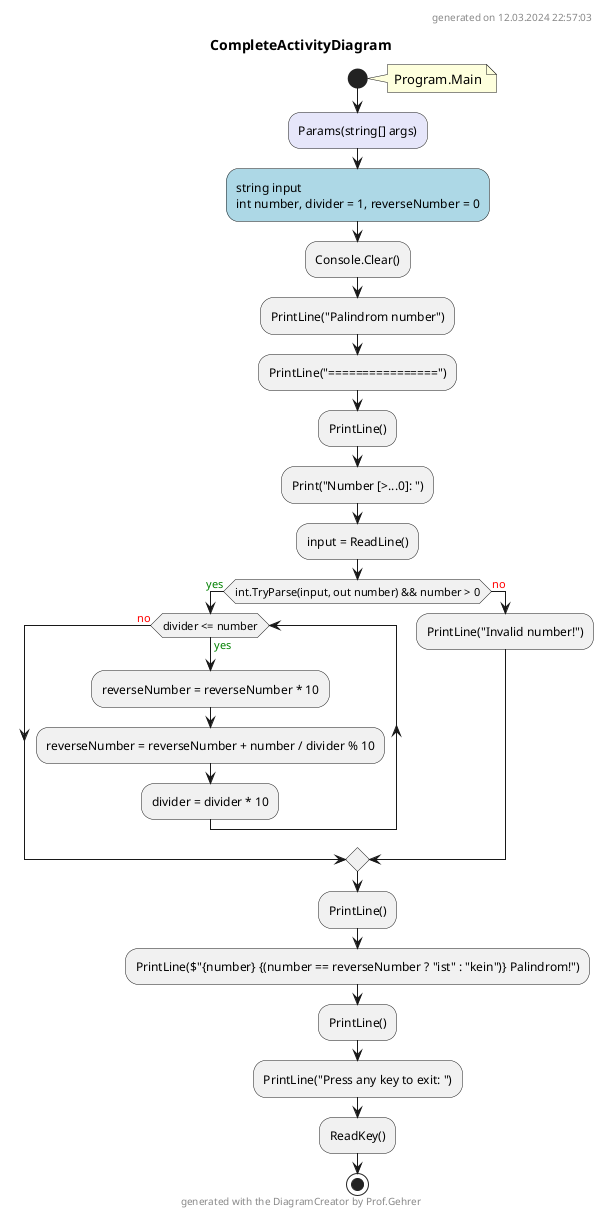 @startuml CompleteActivityDiagram
header
generated on 12.03.2024 22:57:03
end header
title CompleteActivityDiagram
start
note right:  Program.Main
#Lavender:Params(string[] args);
#LightBlue:string input
int number, divider = 1, reverseNumber = 0;
:Console.Clear();
:PrintLine("Palindrom number");
:PrintLine("================");
:PrintLine();
:Print("Number [>...0]: ");
:input = ReadLine();
if (int.TryParse(input, out number) && number > 0) then (<color:green>yes)
    while (divider <= number) is (<color:green>yes)
        :reverseNumber = reverseNumber * 10;
        :reverseNumber = reverseNumber + number / divider % 10;
        :divider = divider * 10;
    endwhile (<color:red>no)
  else (<color:red>no)
      :PrintLine("Invalid number!");
endif
:PrintLine();
:PrintLine($"{number} {(number == reverseNumber ? "ist" : "kein")} Palindrom!");
:PrintLine();
:PrintLine("Press any key to exit: ");
:ReadKey();
stop
footer
generated with the DiagramCreator by Prof.Gehrer
end footer
@enduml
